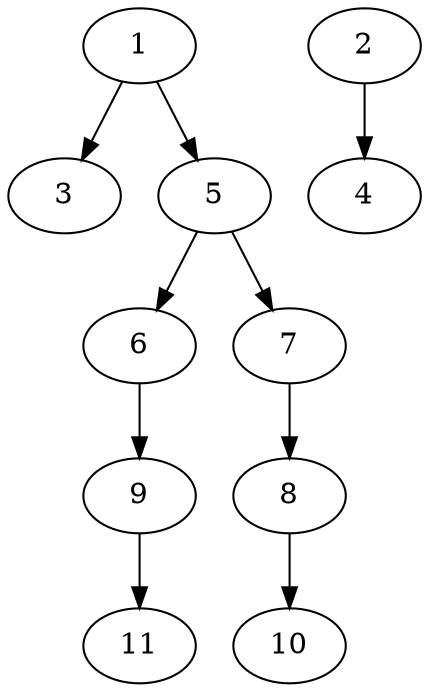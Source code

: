 // DAG (tier=1-easy, mode=compute, n=11, ccr=0.295, fat=0.472, density=0.397, regular=0.662, jump=0.085, mindata=262144, maxdata=2097152)
// DAG automatically generated by daggen at Sun Aug 24 16:33:32 2025
// /home/ermia/Project/Environments/daggen/bin/daggen --dot --ccr 0.295 --fat 0.472 --regular 0.662 --density 0.397 --jump 0.085 --mindata 262144 --maxdata 2097152 -n 11 
digraph G {
  1 [size="672014698045874", alpha="0.19", expect_size="336007349022937"]
  1 -> 3 [size ="24385893171200"]
  1 -> 5 [size ="24385893171200"]
  2 [size="20125641779841400", alpha="0.14", expect_size="10062820889920700"]
  2 -> 4 [size ="15744578355200"]
  3 [size="2566221219309289472", alpha="0.19", expect_size="1283110609654644736"]
  4 [size="697354400829538304", alpha="0.05", expect_size="348677200414769152"]
  5 [size="368228478741211", alpha="0.06", expect_size="184114239370605"]
  5 -> 6 [size ="6422528000000"]
  5 -> 7 [size ="6422528000000"]
  6 [size="84271603694043", alpha="0.05", expect_size="42135801847021"]
  6 -> 9 [size ="1493876867072"]
  7 [size="1827733408806076416", alpha="0.04", expect_size="913866704403038208"]
  7 -> 8 [size ="11959101554688"]
  8 [size="286245154181654", alpha="0.03", expect_size="143122577090827"]
  8 -> 10 [size ="6407856324608"]
  9 [size="19532917482979328", alpha="0.13", expect_size="9766458741489664"]
  9 -> 11 [size ="580231626752"]
  10 [size="5127741594765623296", alpha="0.08", expect_size="2563870797382811648"]
  11 [size="523388368633987072", alpha="0.13", expect_size="261694184316993536"]
}